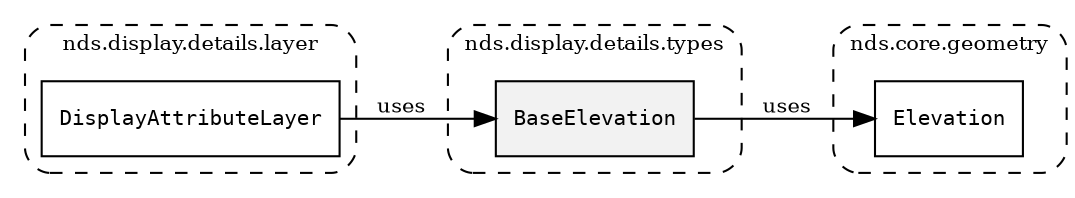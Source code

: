 /**
 * This dot file creates symbol collaboration diagram for BaseElevation.
 */
digraph ZSERIO
{
    node [shape=box, fontsize=10];
    rankdir="LR";
    fontsize=10;
    tooltip="BaseElevation collaboration diagram";

    subgraph "cluster_nds.display.details.types"
    {
        style="dashed, rounded";
        label="nds.display.details.types";
        tooltip="Package nds.display.details.types";
        href="../../../content/packages/nds.display.details.types.html#Package-nds-display-details-types";
        target="_parent";

        "BaseElevation" [style="filled", fillcolor="#0000000D", target="_parent", label=<<font face="monospace"><table align="center" border="0" cellspacing="0" cellpadding="0"><tr><td href="../../../content/packages/nds.display.details.types.html#Subtype-BaseElevation" title="Subtype defined in nds.display.details.types">BaseElevation</td></tr></table></font>>];
    }

    subgraph "cluster_nds.core.geometry"
    {
        style="dashed, rounded";
        label="nds.core.geometry";
        tooltip="Package nds.core.geometry";
        href="../../../content/packages/nds.core.geometry.html#Package-nds-core-geometry";
        target="_parent";

        "Elevation" [target="_parent", label=<<font face="monospace"><table align="center" border="0" cellspacing="0" cellpadding="0"><tr><td href="../../../content/packages/nds.core.geometry.html#Subtype-Elevation" title="Subtype defined in nds.core.geometry">Elevation</td></tr></table></font>>];
    }

    subgraph "cluster_nds.display.details.layer"
    {
        style="dashed, rounded";
        label="nds.display.details.layer";
        tooltip="Package nds.display.details.layer";
        href="../../../content/packages/nds.display.details.layer.html#Package-nds-display-details-layer";
        target="_parent";

        "DisplayAttributeLayer" [target="_parent", label=<<font face="monospace"><table align="center" border="0" cellspacing="0" cellpadding="0"><tr><td href="../../../content/packages/nds.display.details.layer.html#Structure-DisplayAttributeLayer" title="Structure defined in nds.display.details.layer">DisplayAttributeLayer</td></tr></table></font>>];
    }

    "BaseElevation" -> "Elevation" [label="uses", fontsize=10];
    "DisplayAttributeLayer" -> "BaseElevation" [label="uses", fontsize=10];
}
